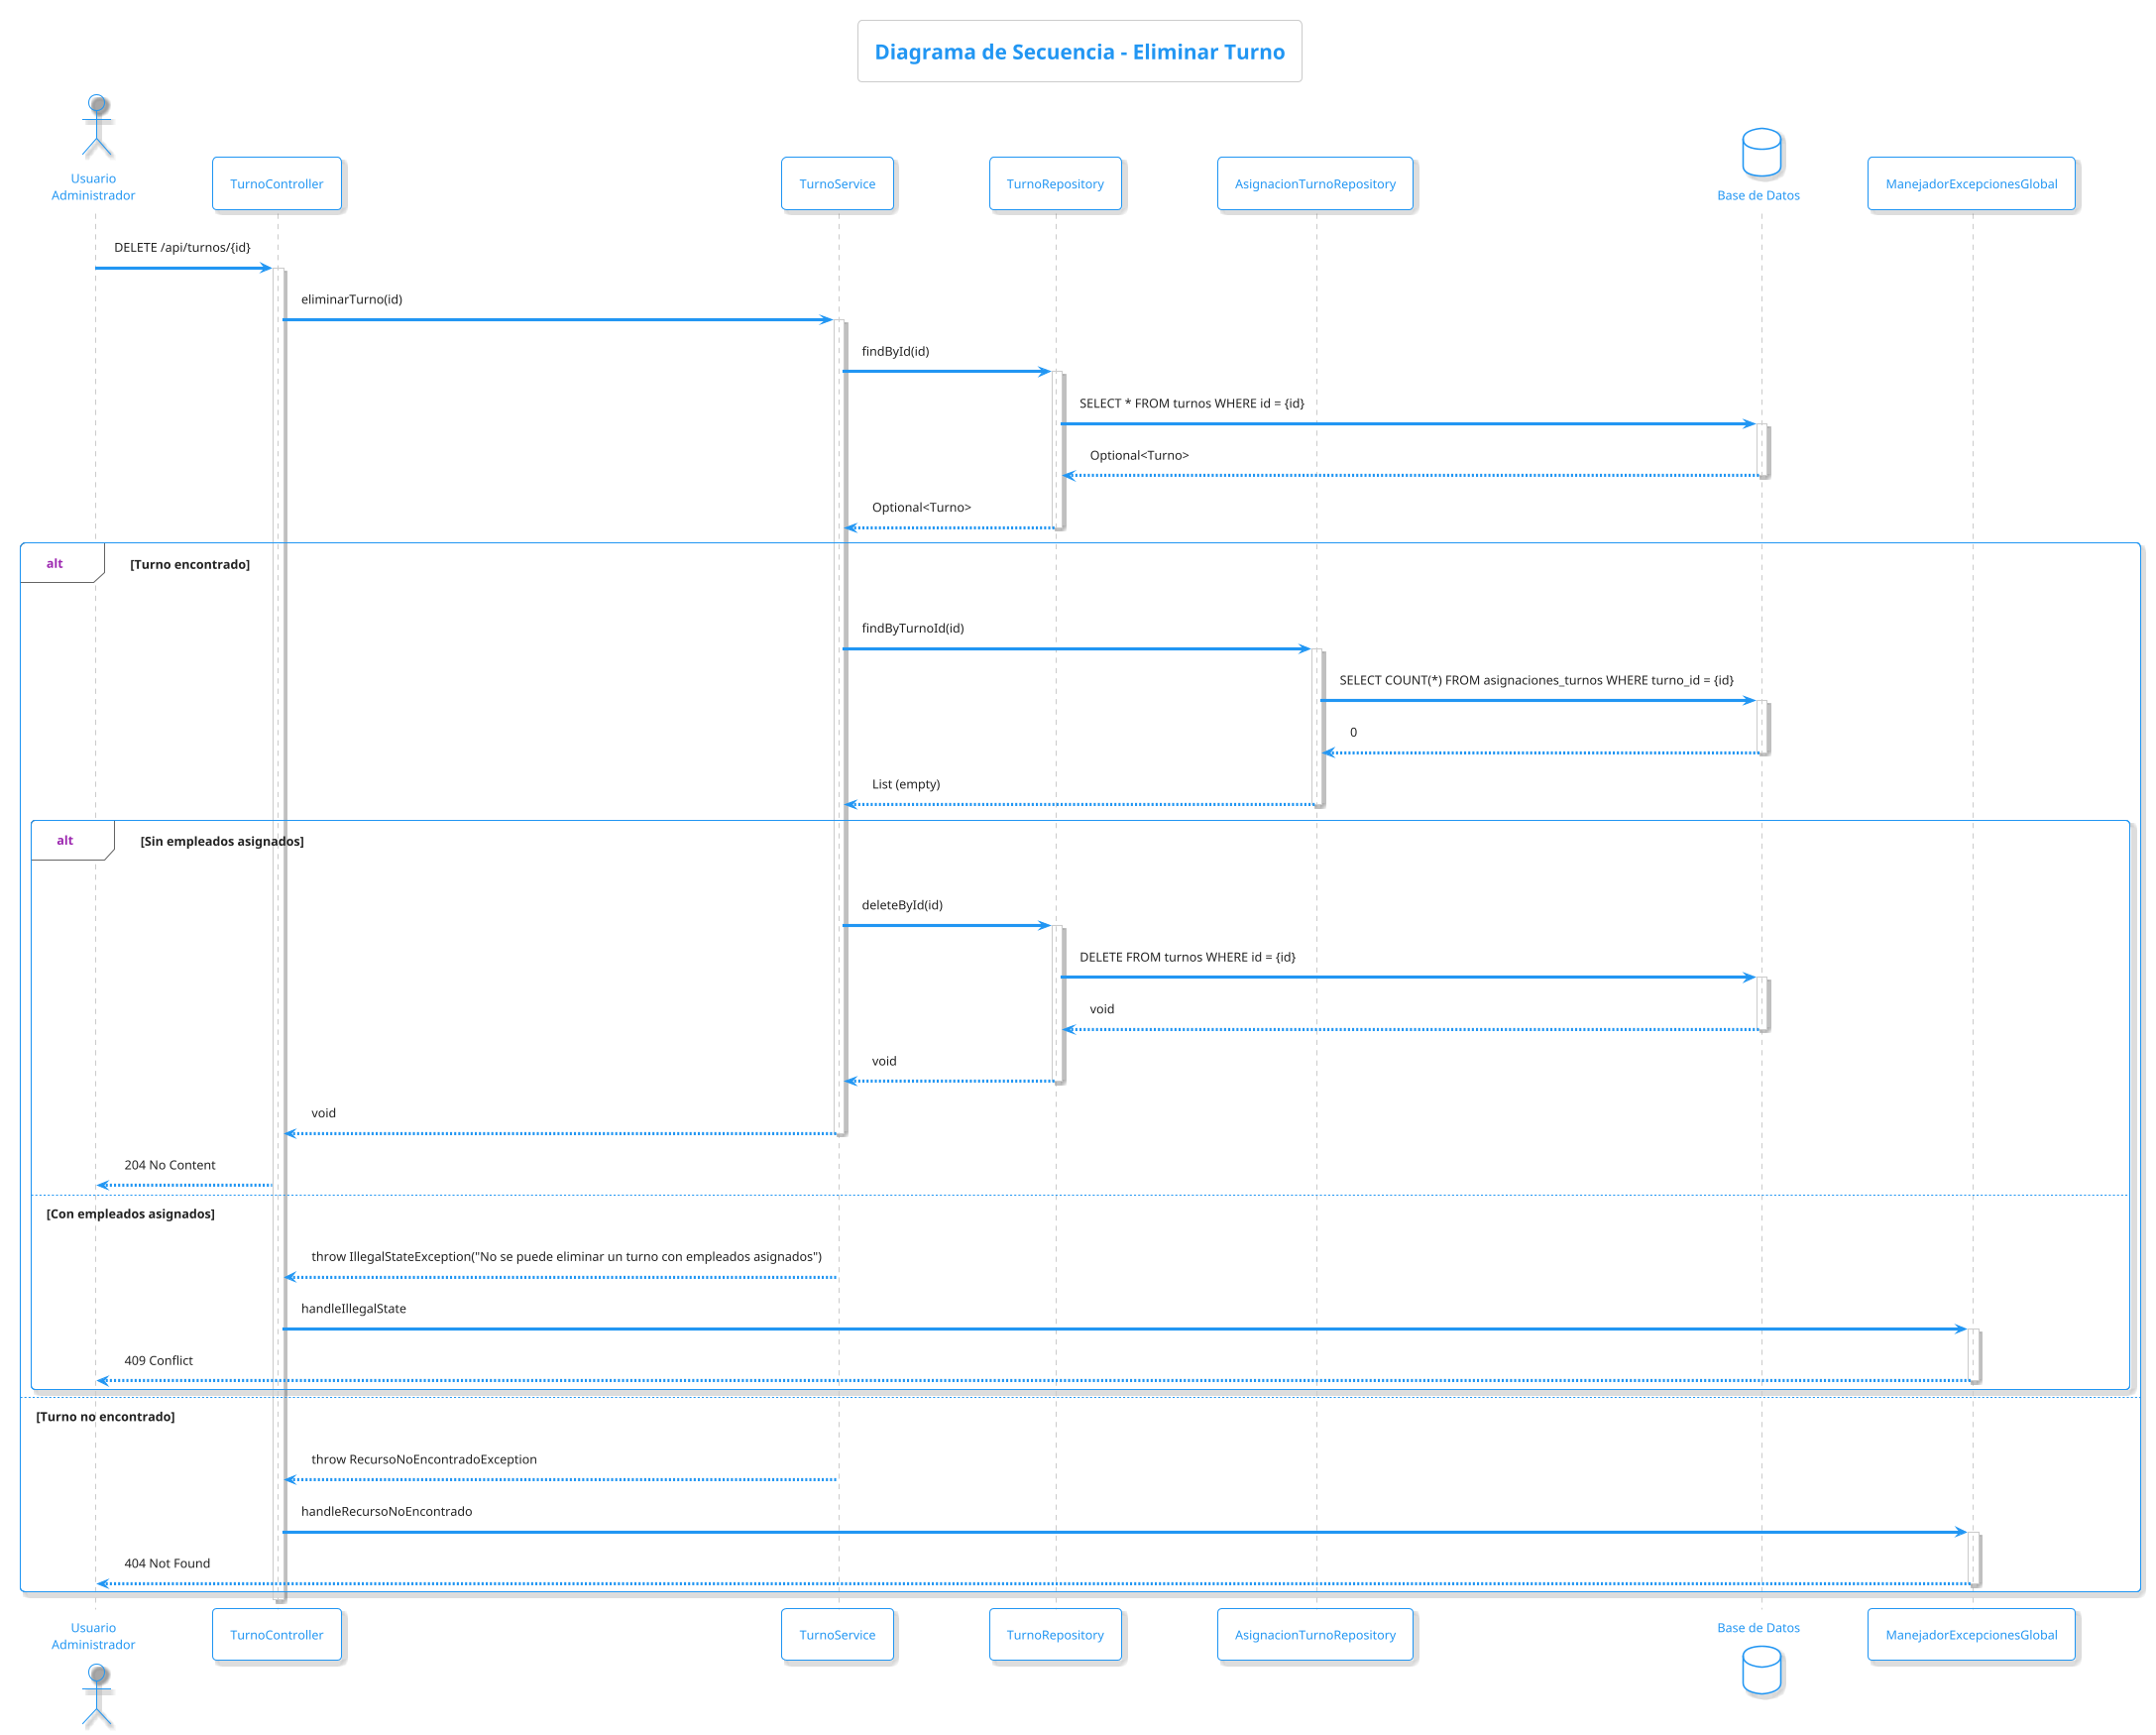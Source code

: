 @startuml sequence_eliminar_turno
!theme materia-outline
title Diagrama de Secuencia - Eliminar Turno

' ===== PARTICIPANTES =====
actor "Usuario\nAdministrador" as Usuario
participant "TurnoController" as Controller
participant "TurnoService" as Service
participant "TurnoRepository" as Repository
participant "AsignacionTurnoRepository" as AsignacionRepo
database "Base de Datos" as DB

' ===== FLUJO PRINCIPAL =====
Usuario -> Controller : DELETE /api/turnos/{id}

activate Controller
Controller -> Service : eliminarTurno(id)
activate Service

Service -> Repository : findById(id)
activate Repository
Repository -> DB : SELECT * FROM turnos WHERE id = {id}
activate DB
DB --> Repository : Optional<Turno>
deactivate DB
Repository --> Service : Optional<Turno>
deactivate Repository

alt Turno encontrado
    Service -> AsignacionRepo : findByTurnoId(id)
    activate AsignacionRepo
    AsignacionRepo -> DB : SELECT COUNT(*) FROM asignaciones_turnos WHERE turno_id = {id}
    activate DB
    DB --> AsignacionRepo : 0
    deactivate DB
    AsignacionRepo --> Service : List (empty)
    deactivate AsignacionRepo

    alt Sin empleados asignados
        Service -> Repository : deleteById(id)
        activate Repository
        Repository -> DB : DELETE FROM turnos WHERE id = {id}
        activate DB
        DB --> Repository : void
        deactivate DB
        Repository --> Service : void
        deactivate Repository
        Service --> Controller : void
        deactivate Service
        Controller --> Usuario : 204 No Content
    else Con empleados asignados
        Service --> Controller : throw IllegalStateException("No se puede eliminar un turno con empleados asignados")
        deactivate Service
        Controller -> ManejadorExcepcionesGlobal : handleIllegalState
        activate ManejadorExcepcionesGlobal
        ManejadorExcepcionesGlobal --> Usuario : 409 Conflict
        deactivate ManejadorExcepcionesGlobal
    end
else Turno no encontrado
    Service --> Controller : throw RecursoNoEncontradoException
    deactivate Service
    Controller -> ManejadorExcepcionesGlobal : handleRecursoNoEncontrado
    activate ManejadorExcepcionesGlobal
    ManejadorExcepcionesGlobal --> Usuario : 404 Not Found
    deactivate ManejadorExcepcionesGlobal
end

deactivate Controller
@enduml
